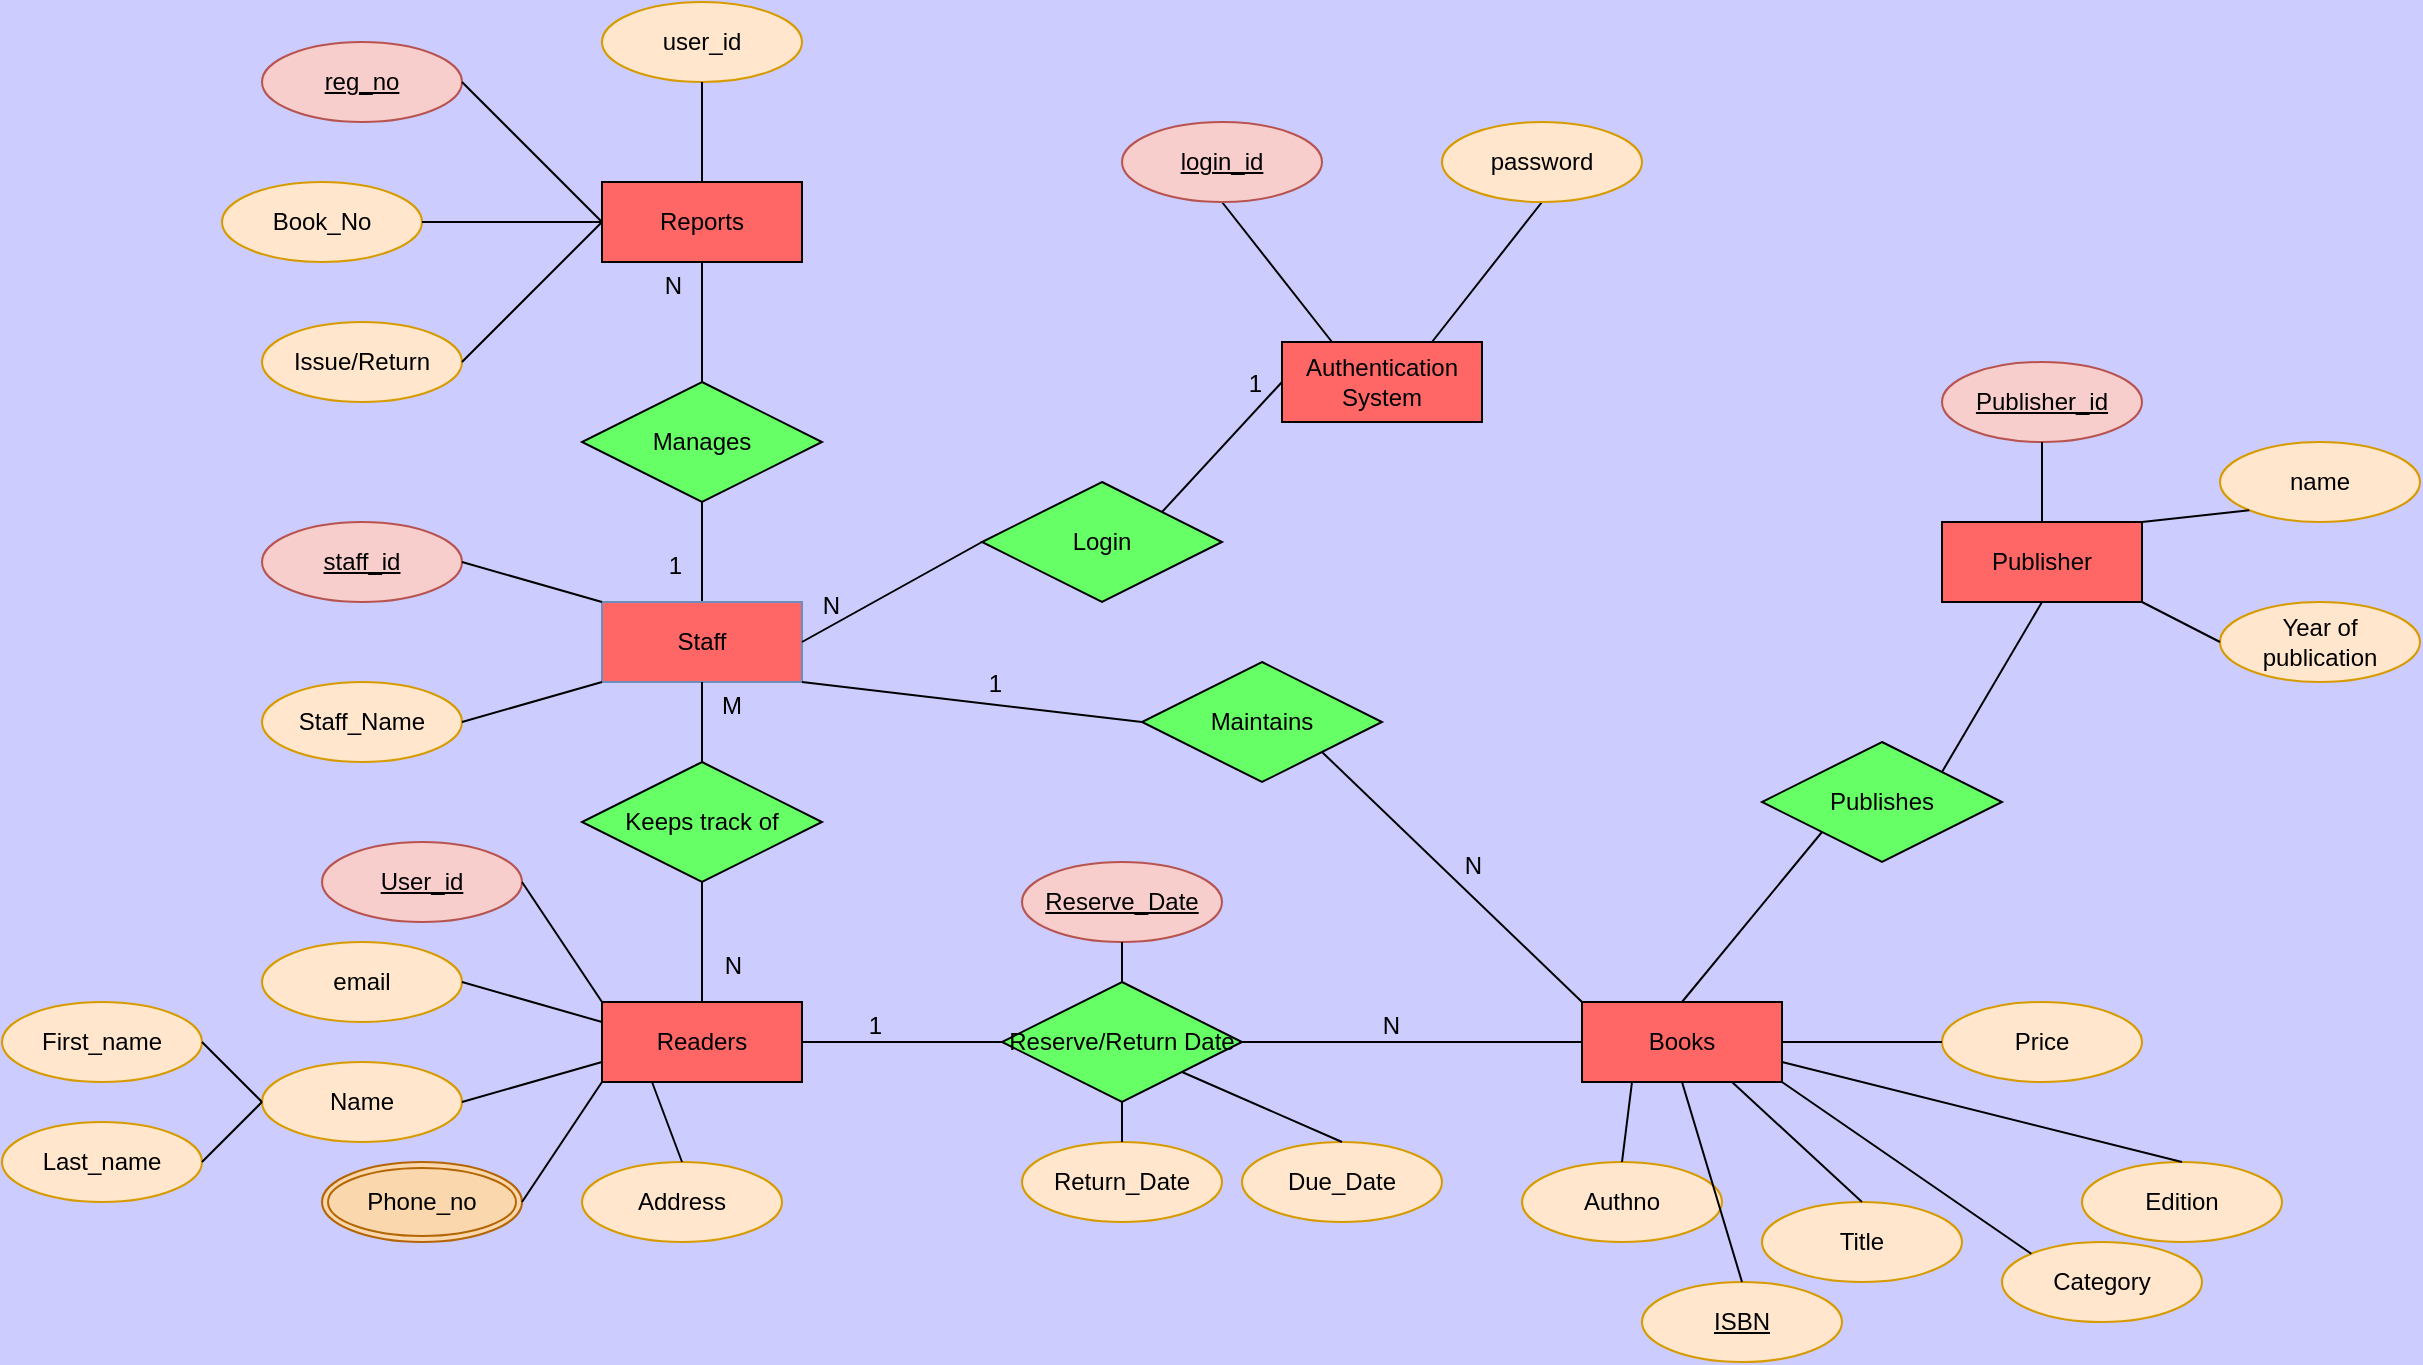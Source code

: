 <mxfile version="20.3.3" type="github"><diagram id="R2lEEEUBdFMjLlhIrx00" name="Page-1"><mxGraphModel dx="1384" dy="697" grid="1" gridSize="10" guides="1" tooltips="1" connect="1" arrows="1" fold="1" page="1" pageScale="1" pageWidth="850" pageHeight="1100" background="#CCCCFF" math="0" shadow="0" extFonts="Permanent Marker^https://fonts.googleapis.com/css?family=Permanent+Marker"><root><mxCell id="0"/><mxCell id="1" parent="0"/><mxCell id="tbVaFVSC6KCaD0kcT_PX-4" value="Reports" style="whiteSpace=wrap;html=1;align=center;fillColor=#FF6666;" vertex="1" parent="1"><mxGeometry x="370" y="270" width="100" height="40" as="geometry"/></mxCell><mxCell id="tbVaFVSC6KCaD0kcT_PX-6" value="user_id" style="ellipse;whiteSpace=wrap;html=1;align=center;fillColor=#ffe6cc;strokeColor=#d79b00;" vertex="1" parent="1"><mxGeometry x="370" y="180" width="100" height="40" as="geometry"/></mxCell><mxCell id="tbVaFVSC6KCaD0kcT_PX-7" value="reg_no" style="ellipse;whiteSpace=wrap;html=1;align=center;fontStyle=4;fillColor=#f8cecc;strokeColor=#b85450;" vertex="1" parent="1"><mxGeometry x="200" y="200" width="100" height="40" as="geometry"/></mxCell><mxCell id="tbVaFVSC6KCaD0kcT_PX-8" value="Issue/Return" style="ellipse;whiteSpace=wrap;html=1;align=center;fillColor=#ffe6cc;strokeColor=#d79b00;" vertex="1" parent="1"><mxGeometry x="200" y="340" width="100" height="40" as="geometry"/></mxCell><mxCell id="tbVaFVSC6KCaD0kcT_PX-9" value="Book_No" style="ellipse;whiteSpace=wrap;html=1;align=center;fillColor=#ffe6cc;strokeColor=#d79b00;" vertex="1" parent="1"><mxGeometry x="180" y="270" width="100" height="40" as="geometry"/></mxCell><mxCell id="tbVaFVSC6KCaD0kcT_PX-10" value="" style="endArrow=none;html=1;rounded=0;entryX=0;entryY=0.5;entryDx=0;entryDy=0;exitX=1;exitY=0.5;exitDx=0;exitDy=0;" edge="1" parent="1" source="tbVaFVSC6KCaD0kcT_PX-8" target="tbVaFVSC6KCaD0kcT_PX-4"><mxGeometry relative="1" as="geometry"><mxPoint x="345" y="350" as="sourcePoint"/><mxPoint x="440" y="350" as="targetPoint"/></mxGeometry></mxCell><mxCell id="tbVaFVSC6KCaD0kcT_PX-11" value="" style="endArrow=none;html=1;rounded=0;entryX=1;entryY=0.5;entryDx=0;entryDy=0;" edge="1" parent="1" target="tbVaFVSC6KCaD0kcT_PX-7"><mxGeometry relative="1" as="geometry"><mxPoint x="370" y="290" as="sourcePoint"/><mxPoint x="340" y="250" as="targetPoint"/></mxGeometry></mxCell><mxCell id="tbVaFVSC6KCaD0kcT_PX-12" value="" style="endArrow=none;html=1;rounded=0;entryX=0.5;entryY=1;entryDx=0;entryDy=0;exitX=0.5;exitY=0;exitDx=0;exitDy=0;" edge="1" parent="1" source="tbVaFVSC6KCaD0kcT_PX-4" target="tbVaFVSC6KCaD0kcT_PX-6"><mxGeometry relative="1" as="geometry"><mxPoint x="390" y="320" as="sourcePoint"/><mxPoint x="420" y="240" as="targetPoint"/></mxGeometry></mxCell><mxCell id="tbVaFVSC6KCaD0kcT_PX-13" value="" style="endArrow=none;html=1;rounded=0;entryX=1;entryY=0.5;entryDx=0;entryDy=0;exitX=0;exitY=0.5;exitDx=0;exitDy=0;" edge="1" parent="1" source="tbVaFVSC6KCaD0kcT_PX-4" target="tbVaFVSC6KCaD0kcT_PX-9"><mxGeometry relative="1" as="geometry"><mxPoint x="370" y="290" as="sourcePoint"/><mxPoint x="350" y="260" as="targetPoint"/></mxGeometry></mxCell><mxCell id="tbVaFVSC6KCaD0kcT_PX-16" value="Manages" style="shape=rhombus;perimeter=rhombusPerimeter;whiteSpace=wrap;html=1;align=center;fillColor=#66FF66;" vertex="1" parent="1"><mxGeometry x="360" y="370" width="120" height="60" as="geometry"/></mxCell><mxCell id="tbVaFVSC6KCaD0kcT_PX-17" value="" style="endArrow=none;html=1;rounded=0;exitX=0.5;exitY=0;exitDx=0;exitDy=0;entryX=0.5;entryY=1;entryDx=0;entryDy=0;" edge="1" parent="1" source="tbVaFVSC6KCaD0kcT_PX-16" target="tbVaFVSC6KCaD0kcT_PX-4"><mxGeometry relative="1" as="geometry"><mxPoint x="419.5" y="370" as="sourcePoint"/><mxPoint x="420" y="310" as="targetPoint"/></mxGeometry></mxCell><mxCell id="tbVaFVSC6KCaD0kcT_PX-18" value="N" style="resizable=0;html=1;align=right;verticalAlign=bottom;" connectable="0" vertex="1" parent="tbVaFVSC6KCaD0kcT_PX-17"><mxGeometry x="1" relative="1" as="geometry"><mxPoint x="-10" y="20" as="offset"/></mxGeometry></mxCell><mxCell id="tbVaFVSC6KCaD0kcT_PX-19" value="" style="endArrow=none;html=1;rounded=0;exitX=0.5;exitY=1;exitDx=0;exitDy=0;entryX=0.5;entryY=0;entryDx=0;entryDy=0;" edge="1" parent="1" source="tbVaFVSC6KCaD0kcT_PX-16" target="tbVaFVSC6KCaD0kcT_PX-21"><mxGeometry relative="1" as="geometry"><mxPoint x="420" y="430" as="sourcePoint"/><mxPoint x="420" y="460" as="targetPoint"/></mxGeometry></mxCell><mxCell id="tbVaFVSC6KCaD0kcT_PX-20" value="1" style="resizable=0;html=1;align=right;verticalAlign=bottom;" connectable="0" vertex="1" parent="tbVaFVSC6KCaD0kcT_PX-19"><mxGeometry x="1" relative="1" as="geometry"><mxPoint x="-10" y="-10" as="offset"/></mxGeometry></mxCell><mxCell id="tbVaFVSC6KCaD0kcT_PX-21" value="Staff" style="whiteSpace=wrap;html=1;align=center;fillColor=#FF6666;strokeColor=#6c8ebf;" vertex="1" parent="1"><mxGeometry x="370" y="480" width="100" height="40" as="geometry"/></mxCell><mxCell id="tbVaFVSC6KCaD0kcT_PX-22" value="staff_id" style="ellipse;whiteSpace=wrap;html=1;align=center;fontStyle=4;fillColor=#f8cecc;strokeColor=#b85450;" vertex="1" parent="1"><mxGeometry x="200" y="440" width="100" height="40" as="geometry"/></mxCell><mxCell id="tbVaFVSC6KCaD0kcT_PX-23" value="Staff_Name" style="ellipse;whiteSpace=wrap;html=1;align=center;fillColor=#ffe6cc;strokeColor=#d79b00;" vertex="1" parent="1"><mxGeometry x="200" y="520" width="100" height="40" as="geometry"/></mxCell><mxCell id="tbVaFVSC6KCaD0kcT_PX-24" value="" style="endArrow=none;html=1;rounded=0;entryX=0;entryY=0;entryDx=0;entryDy=0;exitX=1;exitY=0.5;exitDx=0;exitDy=0;" edge="1" parent="1" source="tbVaFVSC6KCaD0kcT_PX-22" target="tbVaFVSC6KCaD0kcT_PX-21"><mxGeometry relative="1" as="geometry"><mxPoint x="300" y="460" as="sourcePoint"/><mxPoint x="370" y="390" as="targetPoint"/></mxGeometry></mxCell><mxCell id="tbVaFVSC6KCaD0kcT_PX-25" value="" style="endArrow=none;html=1;rounded=0;entryX=0;entryY=1;entryDx=0;entryDy=0;exitX=1;exitY=0.5;exitDx=0;exitDy=0;" edge="1" parent="1" source="tbVaFVSC6KCaD0kcT_PX-23" target="tbVaFVSC6KCaD0kcT_PX-21"><mxGeometry relative="1" as="geometry"><mxPoint x="320" y="380" as="sourcePoint"/><mxPoint x="390" y="310" as="targetPoint"/><Array as="points"/></mxGeometry></mxCell><mxCell id="tbVaFVSC6KCaD0kcT_PX-26" value="" style="endArrow=none;html=1;rounded=0;entryX=1;entryY=0.5;entryDx=0;entryDy=0;exitX=0;exitY=0.5;exitDx=0;exitDy=0;" edge="1" parent="1" source="tbVaFVSC6KCaD0kcT_PX-28" target="tbVaFVSC6KCaD0kcT_PX-21"><mxGeometry relative="1" as="geometry"><mxPoint x="560" y="450" as="sourcePoint"/><mxPoint x="500" y="490" as="targetPoint"/></mxGeometry></mxCell><mxCell id="tbVaFVSC6KCaD0kcT_PX-27" value="N" style="resizable=0;html=1;align=right;verticalAlign=bottom;" connectable="0" vertex="1" parent="tbVaFVSC6KCaD0kcT_PX-26"><mxGeometry x="1" relative="1" as="geometry"><mxPoint x="20" y="-10" as="offset"/></mxGeometry></mxCell><mxCell id="tbVaFVSC6KCaD0kcT_PX-28" value="Login" style="shape=rhombus;perimeter=rhombusPerimeter;whiteSpace=wrap;html=1;align=center;fillColor=#66FF66;" vertex="1" parent="1"><mxGeometry x="560" y="420" width="120" height="60" as="geometry"/></mxCell><mxCell id="tbVaFVSC6KCaD0kcT_PX-31" value="" style="endArrow=none;html=1;rounded=0;exitX=1;exitY=0;exitDx=0;exitDy=0;entryX=0;entryY=0.5;entryDx=0;entryDy=0;" edge="1" parent="1" source="tbVaFVSC6KCaD0kcT_PX-28" target="tbVaFVSC6KCaD0kcT_PX-35"><mxGeometry relative="1" as="geometry"><mxPoint x="620" y="390" as="sourcePoint"/><mxPoint x="710" y="370" as="targetPoint"/></mxGeometry></mxCell><mxCell id="tbVaFVSC6KCaD0kcT_PX-32" value="1" style="resizable=0;html=1;align=right;verticalAlign=bottom;" connectable="0" vertex="1" parent="tbVaFVSC6KCaD0kcT_PX-31"><mxGeometry x="1" relative="1" as="geometry"><mxPoint x="-10" y="10" as="offset"/></mxGeometry></mxCell><mxCell id="tbVaFVSC6KCaD0kcT_PX-35" value="Authentication System" style="whiteSpace=wrap;html=1;align=center;fillColor=#FF6666;" vertex="1" parent="1"><mxGeometry x="710" y="350" width="100" height="40" as="geometry"/></mxCell><mxCell id="tbVaFVSC6KCaD0kcT_PX-36" value="" style="endArrow=none;html=1;rounded=0;exitX=0.75;exitY=0;exitDx=0;exitDy=0;entryX=0.5;entryY=1;entryDx=0;entryDy=0;" edge="1" parent="1" source="tbVaFVSC6KCaD0kcT_PX-35" target="tbVaFVSC6KCaD0kcT_PX-39"><mxGeometry relative="1" as="geometry"><mxPoint x="795" y="350" as="sourcePoint"/><mxPoint x="840" y="280" as="targetPoint"/></mxGeometry></mxCell><mxCell id="tbVaFVSC6KCaD0kcT_PX-37" value="" style="endArrow=none;html=1;rounded=0;exitX=0.25;exitY=0;exitDx=0;exitDy=0;entryX=0.5;entryY=1;entryDx=0;entryDy=0;" edge="1" parent="1" source="tbVaFVSC6KCaD0kcT_PX-35" target="tbVaFVSC6KCaD0kcT_PX-38"><mxGeometry relative="1" as="geometry"><mxPoint x="730" y="350" as="sourcePoint"/><mxPoint x="680" y="280" as="targetPoint"/></mxGeometry></mxCell><mxCell id="tbVaFVSC6KCaD0kcT_PX-38" value="login_id" style="ellipse;whiteSpace=wrap;html=1;align=center;fontStyle=4;fillColor=#f8cecc;strokeColor=#b85450;" vertex="1" parent="1"><mxGeometry x="630" y="240" width="100" height="40" as="geometry"/></mxCell><mxCell id="tbVaFVSC6KCaD0kcT_PX-39" value="password" style="ellipse;whiteSpace=wrap;html=1;align=center;fillColor=#ffe6cc;strokeColor=#d79b00;" vertex="1" parent="1"><mxGeometry x="790" y="240" width="100" height="40" as="geometry"/></mxCell><mxCell id="tbVaFVSC6KCaD0kcT_PX-40" value="" style="endArrow=none;html=1;rounded=0;entryX=0.5;entryY=1;entryDx=0;entryDy=0;exitX=0.5;exitY=0;exitDx=0;exitDy=0;" edge="1" parent="1" source="tbVaFVSC6KCaD0kcT_PX-43" target="tbVaFVSC6KCaD0kcT_PX-21"><mxGeometry relative="1" as="geometry"><mxPoint x="420" y="600" as="sourcePoint"/><mxPoint x="500" y="590" as="targetPoint"/></mxGeometry></mxCell><mxCell id="tbVaFVSC6KCaD0kcT_PX-41" value="N" style="resizable=0;html=1;align=right;verticalAlign=bottom;" connectable="0" vertex="1" parent="tbVaFVSC6KCaD0kcT_PX-40"><mxGeometry x="1" relative="1" as="geometry"><mxPoint x="20" y="150" as="offset"/></mxGeometry></mxCell><mxCell id="tbVaFVSC6KCaD0kcT_PX-42" value="Readers" style="whiteSpace=wrap;html=1;align=center;fillColor=#FF6666;" vertex="1" parent="1"><mxGeometry x="370" y="680" width="100" height="40" as="geometry"/></mxCell><mxCell id="tbVaFVSC6KCaD0kcT_PX-47" style="edgeStyle=orthogonalEdgeStyle;rounded=0;orthogonalLoop=1;jettySize=auto;html=1;exitX=1;exitY=0.5;exitDx=0;exitDy=0;" edge="1" parent="1" source="tbVaFVSC6KCaD0kcT_PX-43"><mxGeometry relative="1" as="geometry"><mxPoint x="480" y="590" as="targetPoint"/></mxGeometry></mxCell><mxCell id="tbVaFVSC6KCaD0kcT_PX-43" value="Keeps track of" style="shape=rhombus;perimeter=rhombusPerimeter;whiteSpace=wrap;html=1;align=center;fillColor=#66FF66;" vertex="1" parent="1"><mxGeometry x="360" y="560" width="120" height="60" as="geometry"/></mxCell><mxCell id="tbVaFVSC6KCaD0kcT_PX-45" value="" style="endArrow=none;html=1;rounded=0;entryX=0.5;entryY=0;entryDx=0;entryDy=0;exitX=0.5;exitY=1;exitDx=0;exitDy=0;" edge="1" parent="1" source="tbVaFVSC6KCaD0kcT_PX-43" target="tbVaFVSC6KCaD0kcT_PX-42"><mxGeometry relative="1" as="geometry"><mxPoint x="340" y="590" as="sourcePoint"/><mxPoint x="500" y="590" as="targetPoint"/></mxGeometry></mxCell><mxCell id="tbVaFVSC6KCaD0kcT_PX-46" value="M" style="resizable=0;html=1;align=right;verticalAlign=bottom;" connectable="0" vertex="1" parent="tbVaFVSC6KCaD0kcT_PX-45"><mxGeometry x="1" relative="1" as="geometry"><mxPoint x="20" y="-140" as="offset"/></mxGeometry></mxCell><mxCell id="tbVaFVSC6KCaD0kcT_PX-48" value="User_id" style="ellipse;whiteSpace=wrap;html=1;align=center;fontStyle=4;fillColor=#f8cecc;strokeColor=#b85450;" vertex="1" parent="1"><mxGeometry x="230" y="600" width="100" height="40" as="geometry"/></mxCell><mxCell id="tbVaFVSC6KCaD0kcT_PX-49" value="email" style="ellipse;whiteSpace=wrap;html=1;align=center;fillColor=#ffe6cc;strokeColor=#d79b00;" vertex="1" parent="1"><mxGeometry x="200" y="650" width="100" height="40" as="geometry"/></mxCell><mxCell id="tbVaFVSC6KCaD0kcT_PX-50" value="Name" style="ellipse;whiteSpace=wrap;html=1;align=center;fillColor=#ffe6cc;strokeColor=#d79b00;" vertex="1" parent="1"><mxGeometry x="200" y="710" width="100" height="40" as="geometry"/></mxCell><mxCell id="tbVaFVSC6KCaD0kcT_PX-51" value="First_name" style="ellipse;whiteSpace=wrap;html=1;align=center;fillColor=#ffe6cc;strokeColor=#d79b00;" vertex="1" parent="1"><mxGeometry x="70" y="680" width="100" height="40" as="geometry"/></mxCell><mxCell id="tbVaFVSC6KCaD0kcT_PX-52" value="Last_name" style="ellipse;whiteSpace=wrap;html=1;align=center;fillColor=#ffe6cc;strokeColor=#d79b00;" vertex="1" parent="1"><mxGeometry x="70" y="740" width="100" height="40" as="geometry"/></mxCell><mxCell id="tbVaFVSC6KCaD0kcT_PX-53" value="Phone_no" style="ellipse;shape=doubleEllipse;margin=3;whiteSpace=wrap;html=1;align=center;fillColor=#fad7ac;strokeColor=#b46504;" vertex="1" parent="1"><mxGeometry x="230" y="760" width="100" height="40" as="geometry"/></mxCell><mxCell id="tbVaFVSC6KCaD0kcT_PX-54" value="Address" style="ellipse;whiteSpace=wrap;html=1;align=center;fillColor=#ffe6cc;strokeColor=#d79b00;" vertex="1" parent="1"><mxGeometry x="360" y="760" width="100" height="40" as="geometry"/></mxCell><mxCell id="tbVaFVSC6KCaD0kcT_PX-56" value="" style="endArrow=none;html=1;rounded=0;exitX=1;exitY=0.5;exitDx=0;exitDy=0;entryX=0;entryY=0;entryDx=0;entryDy=0;" edge="1" parent="1" source="tbVaFVSC6KCaD0kcT_PX-48" target="tbVaFVSC6KCaD0kcT_PX-42"><mxGeometry relative="1" as="geometry"><mxPoint x="340" y="590" as="sourcePoint"/><mxPoint x="500" y="590" as="targetPoint"/></mxGeometry></mxCell><mxCell id="tbVaFVSC6KCaD0kcT_PX-57" value="" style="endArrow=none;html=1;rounded=0;exitX=1;exitY=0.5;exitDx=0;exitDy=0;entryX=0;entryY=0.25;entryDx=0;entryDy=0;" edge="1" parent="1" source="tbVaFVSC6KCaD0kcT_PX-49" target="tbVaFVSC6KCaD0kcT_PX-42"><mxGeometry relative="1" as="geometry"><mxPoint x="340" y="630" as="sourcePoint"/><mxPoint x="380" y="690" as="targetPoint"/></mxGeometry></mxCell><mxCell id="tbVaFVSC6KCaD0kcT_PX-58" value="" style="endArrow=none;html=1;rounded=0;exitX=1;exitY=0.5;exitDx=0;exitDy=0;entryX=0;entryY=0.75;entryDx=0;entryDy=0;" edge="1" parent="1" source="tbVaFVSC6KCaD0kcT_PX-50" target="tbVaFVSC6KCaD0kcT_PX-42"><mxGeometry relative="1" as="geometry"><mxPoint x="310" y="680" as="sourcePoint"/><mxPoint x="380" y="700" as="targetPoint"/></mxGeometry></mxCell><mxCell id="tbVaFVSC6KCaD0kcT_PX-59" value="" style="endArrow=none;html=1;rounded=0;exitX=1;exitY=0.5;exitDx=0;exitDy=0;entryX=0;entryY=1;entryDx=0;entryDy=0;" edge="1" parent="1" source="tbVaFVSC6KCaD0kcT_PX-53" target="tbVaFVSC6KCaD0kcT_PX-42"><mxGeometry relative="1" as="geometry"><mxPoint x="310" y="740" as="sourcePoint"/><mxPoint x="380" y="720" as="targetPoint"/></mxGeometry></mxCell><mxCell id="tbVaFVSC6KCaD0kcT_PX-60" value="" style="endArrow=none;html=1;rounded=0;exitX=1;exitY=0.5;exitDx=0;exitDy=0;entryX=0;entryY=0.5;entryDx=0;entryDy=0;" edge="1" parent="1" source="tbVaFVSC6KCaD0kcT_PX-51" target="tbVaFVSC6KCaD0kcT_PX-50"><mxGeometry relative="1" as="geometry"><mxPoint x="340" y="790" as="sourcePoint"/><mxPoint x="380" y="730" as="targetPoint"/></mxGeometry></mxCell><mxCell id="tbVaFVSC6KCaD0kcT_PX-61" value="" style="endArrow=none;html=1;rounded=0;exitX=1;exitY=0.5;exitDx=0;exitDy=0;entryX=0;entryY=0.5;entryDx=0;entryDy=0;fontStyle=1" edge="1" parent="1" source="tbVaFVSC6KCaD0kcT_PX-52" target="tbVaFVSC6KCaD0kcT_PX-50"><mxGeometry relative="1" as="geometry"><mxPoint x="170" y="810" as="sourcePoint"/><mxPoint x="210" y="750" as="targetPoint"/></mxGeometry></mxCell><mxCell id="tbVaFVSC6KCaD0kcT_PX-62" value="" style="endArrow=none;html=1;rounded=0;exitX=0.5;exitY=0;exitDx=0;exitDy=0;entryX=0.25;entryY=1;entryDx=0;entryDy=0;" edge="1" parent="1" source="tbVaFVSC6KCaD0kcT_PX-54" target="tbVaFVSC6KCaD0kcT_PX-42"><mxGeometry relative="1" as="geometry"><mxPoint x="340" y="790" as="sourcePoint"/><mxPoint x="380" y="730" as="targetPoint"/></mxGeometry></mxCell><mxCell id="tbVaFVSC6KCaD0kcT_PX-63" value="" style="endArrow=none;html=1;rounded=0;exitX=1;exitY=0.5;exitDx=0;exitDy=0;entryX=0;entryY=0.5;entryDx=0;entryDy=0;" edge="1" parent="1" source="tbVaFVSC6KCaD0kcT_PX-42" target="tbVaFVSC6KCaD0kcT_PX-65"><mxGeometry relative="1" as="geometry"><mxPoint x="480" y="699.5" as="sourcePoint"/><mxPoint x="570" y="700" as="targetPoint"/></mxGeometry></mxCell><mxCell id="tbVaFVSC6KCaD0kcT_PX-64" value="1" style="resizable=0;html=1;align=right;verticalAlign=bottom;" connectable="0" vertex="1" parent="tbVaFVSC6KCaD0kcT_PX-63"><mxGeometry x="1" relative="1" as="geometry"><mxPoint x="-60" as="offset"/></mxGeometry></mxCell><mxCell id="tbVaFVSC6KCaD0kcT_PX-65" value="Reserve/Return Date" style="shape=rhombus;perimeter=rhombusPerimeter;whiteSpace=wrap;html=1;align=center;fillColor=#66FF66;" vertex="1" parent="1"><mxGeometry x="570" y="670" width="120" height="60" as="geometry"/></mxCell><mxCell id="tbVaFVSC6KCaD0kcT_PX-66" value="Reserve_Date" style="ellipse;whiteSpace=wrap;html=1;align=center;fontStyle=4;fillColor=#f8cecc;strokeColor=#b85450;" vertex="1" parent="1"><mxGeometry x="580" y="610" width="100" height="40" as="geometry"/></mxCell><mxCell id="tbVaFVSC6KCaD0kcT_PX-67" value="Return_Date" style="ellipse;whiteSpace=wrap;html=1;align=center;fillColor=#ffe6cc;strokeColor=#d79b00;" vertex="1" parent="1"><mxGeometry x="580" y="750" width="100" height="40" as="geometry"/></mxCell><mxCell id="tbVaFVSC6KCaD0kcT_PX-68" value="" style="endArrow=none;html=1;rounded=0;entryX=0.5;entryY=1;entryDx=0;entryDy=0;exitX=0.5;exitY=0;exitDx=0;exitDy=0;" edge="1" parent="1" source="tbVaFVSC6KCaD0kcT_PX-65" target="tbVaFVSC6KCaD0kcT_PX-66"><mxGeometry relative="1" as="geometry"><mxPoint x="340" y="590" as="sourcePoint"/><mxPoint x="500" y="590" as="targetPoint"/></mxGeometry></mxCell><mxCell id="tbVaFVSC6KCaD0kcT_PX-69" value="" style="endArrow=none;html=1;rounded=0;entryX=0.5;entryY=0;entryDx=0;entryDy=0;exitX=0.5;exitY=1;exitDx=0;exitDy=0;" edge="1" parent="1" source="tbVaFVSC6KCaD0kcT_PX-65" target="tbVaFVSC6KCaD0kcT_PX-67"><mxGeometry relative="1" as="geometry"><mxPoint x="640" y="680" as="sourcePoint"/><mxPoint x="640" y="660" as="targetPoint"/><Array as="points"/></mxGeometry></mxCell><mxCell id="tbVaFVSC6KCaD0kcT_PX-70" value="Due_Date" style="ellipse;whiteSpace=wrap;html=1;align=center;fillColor=#ffe6cc;strokeColor=#d79b00;" vertex="1" parent="1"><mxGeometry x="690" y="750" width="100" height="40" as="geometry"/></mxCell><mxCell id="tbVaFVSC6KCaD0kcT_PX-71" value="" style="endArrow=none;html=1;rounded=0;entryX=1;entryY=1;entryDx=0;entryDy=0;exitX=0.5;exitY=0;exitDx=0;exitDy=0;" edge="1" parent="1" source="tbVaFVSC6KCaD0kcT_PX-70" target="tbVaFVSC6KCaD0kcT_PX-65"><mxGeometry relative="1" as="geometry"><mxPoint x="640" y="680" as="sourcePoint"/><mxPoint x="640" y="660" as="targetPoint"/></mxGeometry></mxCell><mxCell id="tbVaFVSC6KCaD0kcT_PX-72" value="Books" style="whiteSpace=wrap;html=1;align=center;fillColor=#FF6666;" vertex="1" parent="1"><mxGeometry x="860" y="680" width="100" height="40" as="geometry"/></mxCell><mxCell id="tbVaFVSC6KCaD0kcT_PX-73" value="Publisher" style="whiteSpace=wrap;html=1;align=center;fillColor=#FF6666;" vertex="1" parent="1"><mxGeometry x="1040" y="440" width="100" height="40" as="geometry"/></mxCell><mxCell id="tbVaFVSC6KCaD0kcT_PX-74" value="Maintains" style="shape=rhombus;perimeter=rhombusPerimeter;whiteSpace=wrap;html=1;align=center;fillColor=#66FF66;" vertex="1" parent="1"><mxGeometry x="640" y="510" width="120" height="60" as="geometry"/></mxCell><mxCell id="tbVaFVSC6KCaD0kcT_PX-75" value="Publishes" style="shape=rhombus;perimeter=rhombusPerimeter;whiteSpace=wrap;html=1;align=center;fillColor=#66FF66;" vertex="1" parent="1"><mxGeometry x="950" y="550" width="120" height="60" as="geometry"/></mxCell><mxCell id="tbVaFVSC6KCaD0kcT_PX-76" value="" style="endArrow=none;html=1;rounded=0;exitX=1;exitY=1;exitDx=0;exitDy=0;entryX=0;entryY=0.5;entryDx=0;entryDy=0;" edge="1" parent="1" source="tbVaFVSC6KCaD0kcT_PX-21" target="tbVaFVSC6KCaD0kcT_PX-74"><mxGeometry relative="1" as="geometry"><mxPoint x="480" y="710" as="sourcePoint"/><mxPoint x="580" y="710" as="targetPoint"/></mxGeometry></mxCell><mxCell id="tbVaFVSC6KCaD0kcT_PX-77" value="1" style="resizable=0;html=1;align=right;verticalAlign=bottom;" connectable="0" vertex="1" parent="tbVaFVSC6KCaD0kcT_PX-76"><mxGeometry x="1" relative="1" as="geometry"><mxPoint x="-69" y="-10" as="offset"/></mxGeometry></mxCell><mxCell id="tbVaFVSC6KCaD0kcT_PX-78" value="" style="endArrow=none;html=1;rounded=0;entryX=0;entryY=0;entryDx=0;entryDy=0;exitX=1;exitY=1;exitDx=0;exitDy=0;" edge="1" parent="1" source="tbVaFVSC6KCaD0kcT_PX-74" target="tbVaFVSC6KCaD0kcT_PX-72"><mxGeometry relative="1" as="geometry"><mxPoint x="430" y="630" as="sourcePoint"/><mxPoint x="430" y="690" as="targetPoint"/></mxGeometry></mxCell><mxCell id="tbVaFVSC6KCaD0kcT_PX-79" value="N" style="resizable=0;html=1;align=right;verticalAlign=bottom;" connectable="0" vertex="1" parent="tbVaFVSC6KCaD0kcT_PX-78"><mxGeometry x="1" relative="1" as="geometry"><mxPoint x="-50" y="-60" as="offset"/></mxGeometry></mxCell><mxCell id="tbVaFVSC6KCaD0kcT_PX-80" value="" style="endArrow=none;html=1;rounded=0;entryX=0;entryY=0.5;entryDx=0;entryDy=0;exitX=1;exitY=0.5;exitDx=0;exitDy=0;" edge="1" parent="1" source="tbVaFVSC6KCaD0kcT_PX-65" target="tbVaFVSC6KCaD0kcT_PX-72"><mxGeometry relative="1" as="geometry"><mxPoint x="690" y="699.33" as="sourcePoint"/><mxPoint x="860" y="699.33" as="targetPoint"/></mxGeometry></mxCell><mxCell id="tbVaFVSC6KCaD0kcT_PX-81" value="N" style="resizable=0;html=1;align=right;verticalAlign=bottom;" connectable="0" vertex="1" parent="tbVaFVSC6KCaD0kcT_PX-80"><mxGeometry x="1" relative="1" as="geometry"><mxPoint x="-91" as="offset"/></mxGeometry></mxCell><mxCell id="tbVaFVSC6KCaD0kcT_PX-82" value="name" style="ellipse;whiteSpace=wrap;html=1;align=center;fillColor=#ffe6cc;strokeColor=#d79b00;" vertex="1" parent="1"><mxGeometry x="1179" y="400" width="100" height="40" as="geometry"/></mxCell><mxCell id="tbVaFVSC6KCaD0kcT_PX-83" value="Publisher_id" style="ellipse;whiteSpace=wrap;html=1;align=center;fontStyle=4;fillColor=#f8cecc;strokeColor=#b85450;" vertex="1" parent="1"><mxGeometry x="1040" y="360" width="100" height="40" as="geometry"/></mxCell><mxCell id="tbVaFVSC6KCaD0kcT_PX-84" value="Year of publication" style="ellipse;whiteSpace=wrap;html=1;align=center;fillColor=#ffe6cc;strokeColor=#d79b00;" vertex="1" parent="1"><mxGeometry x="1179" y="480" width="100" height="40" as="geometry"/></mxCell><mxCell id="tbVaFVSC6KCaD0kcT_PX-85" value="Price" style="ellipse;whiteSpace=wrap;html=1;align=center;fillColor=#ffe6cc;strokeColor=#d79b00;" vertex="1" parent="1"><mxGeometry x="1040" y="680" width="100" height="40" as="geometry"/></mxCell><mxCell id="tbVaFVSC6KCaD0kcT_PX-86" value="Authno" style="ellipse;whiteSpace=wrap;html=1;align=center;fillColor=#ffe6cc;strokeColor=#d79b00;" vertex="1" parent="1"><mxGeometry x="830" y="760" width="100" height="40" as="geometry"/></mxCell><mxCell id="tbVaFVSC6KCaD0kcT_PX-87" value="Edition" style="ellipse;whiteSpace=wrap;html=1;align=center;fillColor=#ffe6cc;strokeColor=#d79b00;" vertex="1" parent="1"><mxGeometry x="1110" y="760" width="100" height="40" as="geometry"/></mxCell><mxCell id="tbVaFVSC6KCaD0kcT_PX-88" value="Category" style="ellipse;whiteSpace=wrap;html=1;align=center;fillColor=#ffe6cc;strokeColor=#d79b00;" vertex="1" parent="1"><mxGeometry x="1070" y="800" width="100" height="40" as="geometry"/></mxCell><mxCell id="tbVaFVSC6KCaD0kcT_PX-89" value="Title" style="ellipse;whiteSpace=wrap;html=1;align=center;fillColor=#ffe6cc;strokeColor=#d79b00;" vertex="1" parent="1"><mxGeometry x="950" y="780" width="100" height="40" as="geometry"/></mxCell><mxCell id="tbVaFVSC6KCaD0kcT_PX-90" value="ISBN" style="ellipse;whiteSpace=wrap;html=1;align=center;fontStyle=4;fillColor=#ffe6cc;strokeColor=#d79b00;" vertex="1" parent="1"><mxGeometry x="890" y="820" width="100" height="40" as="geometry"/></mxCell><mxCell id="tbVaFVSC6KCaD0kcT_PX-92" value="" style="endArrow=none;html=1;rounded=0;exitX=1;exitY=0.5;exitDx=0;exitDy=0;entryX=0;entryY=0.5;entryDx=0;entryDy=0;" edge="1" parent="1" source="tbVaFVSC6KCaD0kcT_PX-72" target="tbVaFVSC6KCaD0kcT_PX-85"><mxGeometry relative="1" as="geometry"><mxPoint x="970" y="748.67" as="sourcePoint"/><mxPoint x="1130" y="748.67" as="targetPoint"/></mxGeometry></mxCell><mxCell id="tbVaFVSC6KCaD0kcT_PX-93" value="" style="endArrow=none;html=1;rounded=0;exitX=1;exitY=0.75;exitDx=0;exitDy=0;entryX=0.5;entryY=0;entryDx=0;entryDy=0;" edge="1" parent="1" source="tbVaFVSC6KCaD0kcT_PX-72" target="tbVaFVSC6KCaD0kcT_PX-87"><mxGeometry relative="1" as="geometry"><mxPoint x="970" y="710" as="sourcePoint"/><mxPoint x="1160" y="750" as="targetPoint"/></mxGeometry></mxCell><mxCell id="tbVaFVSC6KCaD0kcT_PX-94" value="" style="endArrow=none;html=1;rounded=0;entryX=0;entryY=0;entryDx=0;entryDy=0;exitX=1;exitY=1;exitDx=0;exitDy=0;" edge="1" parent="1" source="tbVaFVSC6KCaD0kcT_PX-72" target="tbVaFVSC6KCaD0kcT_PX-88"><mxGeometry relative="1" as="geometry"><mxPoint x="960" y="720" as="sourcePoint"/><mxPoint x="1060" y="720" as="targetPoint"/></mxGeometry></mxCell><mxCell id="tbVaFVSC6KCaD0kcT_PX-95" value="" style="endArrow=none;html=1;rounded=0;exitX=0.75;exitY=1;exitDx=0;exitDy=0;entryX=0.5;entryY=0;entryDx=0;entryDy=0;" edge="1" parent="1" source="tbVaFVSC6KCaD0kcT_PX-72" target="tbVaFVSC6KCaD0kcT_PX-89"><mxGeometry relative="1" as="geometry"><mxPoint x="970" y="720" as="sourcePoint"/><mxPoint x="1170" y="770" as="targetPoint"/></mxGeometry></mxCell><mxCell id="tbVaFVSC6KCaD0kcT_PX-96" value="" style="endArrow=none;html=1;rounded=0;exitX=0.5;exitY=1;exitDx=0;exitDy=0;entryX=0.5;entryY=0;entryDx=0;entryDy=0;" edge="1" parent="1" source="tbVaFVSC6KCaD0kcT_PX-72" target="tbVaFVSC6KCaD0kcT_PX-90"><mxGeometry relative="1" as="geometry"><mxPoint x="945" y="730" as="sourcePoint"/><mxPoint x="1010" y="790" as="targetPoint"/></mxGeometry></mxCell><mxCell id="tbVaFVSC6KCaD0kcT_PX-97" value="" style="endArrow=none;html=1;rounded=0;exitX=0.25;exitY=1;exitDx=0;exitDy=0;entryX=0.5;entryY=0;entryDx=0;entryDy=0;" edge="1" parent="1" source="tbVaFVSC6KCaD0kcT_PX-72" target="tbVaFVSC6KCaD0kcT_PX-86"><mxGeometry relative="1" as="geometry"><mxPoint x="920" y="730" as="sourcePoint"/><mxPoint x="950" y="830" as="targetPoint"/></mxGeometry></mxCell><mxCell id="tbVaFVSC6KCaD0kcT_PX-98" value="" style="endArrow=none;html=1;rounded=0;exitX=0;exitY=1;exitDx=0;exitDy=0;entryX=0.5;entryY=0;entryDx=0;entryDy=0;" edge="1" parent="1" source="tbVaFVSC6KCaD0kcT_PX-75" target="tbVaFVSC6KCaD0kcT_PX-72"><mxGeometry relative="1" as="geometry"><mxPoint x="895" y="730" as="sourcePoint"/><mxPoint x="890" y="770" as="targetPoint"/></mxGeometry></mxCell><mxCell id="tbVaFVSC6KCaD0kcT_PX-99" value="" style="endArrow=none;html=1;rounded=0;exitX=0.5;exitY=1;exitDx=0;exitDy=0;entryX=1;entryY=0;entryDx=0;entryDy=0;" edge="1" parent="1" source="tbVaFVSC6KCaD0kcT_PX-73" target="tbVaFVSC6KCaD0kcT_PX-75"><mxGeometry relative="1" as="geometry"><mxPoint x="990" y="605" as="sourcePoint"/><mxPoint x="920" y="690" as="targetPoint"/></mxGeometry></mxCell><mxCell id="tbVaFVSC6KCaD0kcT_PX-100" value="" style="endArrow=none;html=1;rounded=0;exitX=0.5;exitY=1;exitDx=0;exitDy=0;entryX=0.5;entryY=0;entryDx=0;entryDy=0;" edge="1" parent="1" source="tbVaFVSC6KCaD0kcT_PX-83" target="tbVaFVSC6KCaD0kcT_PX-73"><mxGeometry relative="1" as="geometry"><mxPoint x="1100" y="490" as="sourcePoint"/><mxPoint x="1050" y="575" as="targetPoint"/></mxGeometry></mxCell><mxCell id="tbVaFVSC6KCaD0kcT_PX-101" value="" style="endArrow=none;html=1;rounded=0;exitX=0;exitY=1;exitDx=0;exitDy=0;entryX=1;entryY=0;entryDx=0;entryDy=0;" edge="1" parent="1" source="tbVaFVSC6KCaD0kcT_PX-82" target="tbVaFVSC6KCaD0kcT_PX-73"><mxGeometry relative="1" as="geometry"><mxPoint x="1100" y="410" as="sourcePoint"/><mxPoint x="1100" y="450" as="targetPoint"/></mxGeometry></mxCell><mxCell id="tbVaFVSC6KCaD0kcT_PX-102" value="" style="endArrow=none;html=1;rounded=0;exitX=0;exitY=0.5;exitDx=0;exitDy=0;entryX=1;entryY=1;entryDx=0;entryDy=0;" edge="1" parent="1" source="tbVaFVSC6KCaD0kcT_PX-84" target="tbVaFVSC6KCaD0kcT_PX-73"><mxGeometry relative="1" as="geometry"><mxPoint x="1203.883" y="444.237" as="sourcePoint"/><mxPoint x="1150" y="450" as="targetPoint"/></mxGeometry></mxCell></root></mxGraphModel></diagram></mxfile>